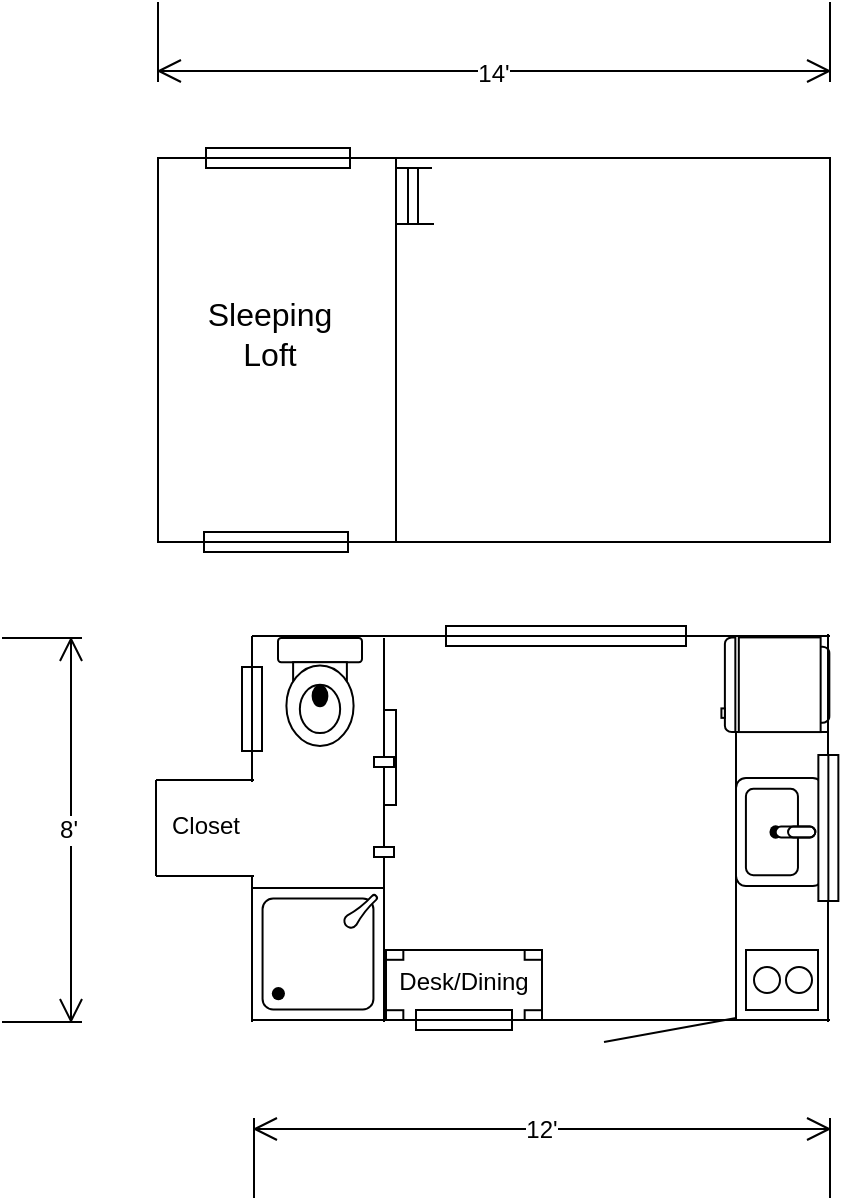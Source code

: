 <mxfile version="14.2.9" type="github">
  <diagram id="dP-3ydXmpXhY3HkfoGGU" name="Page-1">
    <mxGraphModel dx="782" dy="433" grid="1" gridSize="1" guides="1" tooltips="1" connect="1" arrows="1" fold="1" page="0" pageScale="1" pageWidth="850" pageHeight="1100" math="0" shadow="0">
      <root>
        <mxCell id="0" />
        <mxCell id="1" parent="0" />
        <mxCell id="VHmf-gFBF9Twc_fDAIp--28" value="" style="rounded=0;whiteSpace=wrap;html=1;strokeWidth=1;direction=south;" vertex="1" parent="1">
          <mxGeometry x="406" y="434" width="6" height="47.5" as="geometry" />
        </mxCell>
        <mxCell id="VHmf-gFBF9Twc_fDAIp--19" value="" style="rounded=0;whiteSpace=wrap;html=1;strokeWidth=1;direction=south;" vertex="1" parent="1">
          <mxGeometry x="582" y="445" width="46" height="144" as="geometry" />
        </mxCell>
        <mxCell id="VHmf-gFBF9Twc_fDAIp--1" value="" style="rounded=0;whiteSpace=wrap;html=1;" vertex="1" parent="1">
          <mxGeometry x="293" y="158" width="336" height="192" as="geometry" />
        </mxCell>
        <mxCell id="VHmf-gFBF9Twc_fDAIp--2" value="" style="line;strokeWidth=1;direction=south;html=1;" vertex="1" parent="1">
          <mxGeometry x="407" y="158" width="10" height="192" as="geometry" />
        </mxCell>
        <mxCell id="VHmf-gFBF9Twc_fDAIp--3" value="" style="line;strokeWidth=1;html=1;" vertex="1" parent="1">
          <mxGeometry x="340" y="392" width="289" height="10" as="geometry" />
        </mxCell>
        <mxCell id="VHmf-gFBF9Twc_fDAIp--4" value="" style="line;strokeWidth=1;html=1;" vertex="1" parent="1">
          <mxGeometry x="341" y="584" width="288" height="10" as="geometry" />
        </mxCell>
        <mxCell id="VHmf-gFBF9Twc_fDAIp--5" value="" style="line;strokeWidth=1;direction=south;html=1;" vertex="1" parent="1">
          <mxGeometry x="623" y="396" width="10" height="194" as="geometry" />
        </mxCell>
        <mxCell id="VHmf-gFBF9Twc_fDAIp--6" value="" style="line;strokeWidth=1;direction=south;html=1;" vertex="1" parent="1">
          <mxGeometry x="335" y="397" width="10" height="73" as="geometry" />
        </mxCell>
        <mxCell id="VHmf-gFBF9Twc_fDAIp--7" value="" style="line;strokeWidth=1;direction=south;html=1;" vertex="1" parent="1">
          <mxGeometry x="335" y="517" width="10" height="73" as="geometry" />
        </mxCell>
        <mxCell id="VHmf-gFBF9Twc_fDAIp--8" value="" style="line;strokeWidth=1;html=1;" vertex="1" parent="1">
          <mxGeometry x="292" y="512" width="49" height="10" as="geometry" />
        </mxCell>
        <mxCell id="VHmf-gFBF9Twc_fDAIp--9" value="" style="line;strokeWidth=1;html=1;" vertex="1" parent="1">
          <mxGeometry x="292" y="464" width="49" height="10" as="geometry" />
        </mxCell>
        <mxCell id="VHmf-gFBF9Twc_fDAIp--10" value="" style="line;strokeWidth=1;direction=south;html=1;" vertex="1" parent="1">
          <mxGeometry x="287" y="469" width="10" height="48" as="geometry" />
        </mxCell>
        <mxCell id="VHmf-gFBF9Twc_fDAIp--11" value="" style="verticalLabelPosition=bottom;html=1;verticalAlign=top;align=center;shape=mxgraph.floorplan.shower;strokeWidth=1;" vertex="1" parent="1">
          <mxGeometry x="340" y="523" width="66" height="66" as="geometry" />
        </mxCell>
        <mxCell id="VHmf-gFBF9Twc_fDAIp--12" value="" style="verticalLabelPosition=bottom;html=1;verticalAlign=top;align=center;shape=mxgraph.floorplan.toilet;strokeWidth=1;" vertex="1" parent="1">
          <mxGeometry x="353" y="398" width="42" height="54" as="geometry" />
        </mxCell>
        <mxCell id="VHmf-gFBF9Twc_fDAIp--13" value="" style="line;strokeWidth=1;direction=south;html=1;" vertex="1" parent="1">
          <mxGeometry x="401" y="398" width="10" height="192" as="geometry" />
        </mxCell>
        <mxCell id="VHmf-gFBF9Twc_fDAIp--14" value="" style="verticalLabelPosition=bottom;html=1;verticalAlign=top;align=center;shape=mxgraph.floorplan.table;strokeWidth=1;" vertex="1" parent="1">
          <mxGeometry x="407" y="554" width="78" height="35" as="geometry" />
        </mxCell>
        <mxCell id="VHmf-gFBF9Twc_fDAIp--15" value="" style="verticalLabelPosition=bottom;html=1;verticalAlign=top;align=center;shape=mxgraph.floorplan.window;strokeWidth=1;" vertex="1" parent="1">
          <mxGeometry x="422" y="584" width="48" height="10" as="geometry" />
        </mxCell>
        <mxCell id="VHmf-gFBF9Twc_fDAIp--16" value="" style="verticalLabelPosition=bottom;html=1;verticalAlign=top;align=center;shape=mxgraph.floorplan.window;strokeWidth=1;" vertex="1" parent="1">
          <mxGeometry x="437" y="392" width="120" height="10" as="geometry" />
        </mxCell>
        <mxCell id="VHmf-gFBF9Twc_fDAIp--17" value="" style="verticalLabelPosition=bottom;html=1;verticalAlign=top;align=center;shape=mxgraph.floorplan.refrigerator;strokeWidth=1;rotation=90;" vertex="1" parent="1">
          <mxGeometry x="578.04" y="394.37" width="47.33" height="54" as="geometry" />
        </mxCell>
        <mxCell id="VHmf-gFBF9Twc_fDAIp--18" value="" style="verticalLabelPosition=bottom;html=1;verticalAlign=top;align=center;shape=mxgraph.floorplan.sink_2;strokeWidth=1;direction=south;" vertex="1" parent="1">
          <mxGeometry x="582" y="468" width="43.37" height="54" as="geometry" />
        </mxCell>
        <mxCell id="VHmf-gFBF9Twc_fDAIp--20" value="" style="verticalLabelPosition=bottom;html=1;verticalAlign=top;align=center;shape=mxgraph.floorplan.window;strokeWidth=1;direction=south;" vertex="1" parent="1">
          <mxGeometry x="623.18" y="456.5" width="10" height="73" as="geometry" />
        </mxCell>
        <mxCell id="VHmf-gFBF9Twc_fDAIp--21" value="" style="rounded=0;whiteSpace=wrap;html=1;strokeWidth=1;" vertex="1" parent="1">
          <mxGeometry x="587" y="554" width="36" height="30" as="geometry" />
        </mxCell>
        <mxCell id="VHmf-gFBF9Twc_fDAIp--22" value="" style="ellipse;whiteSpace=wrap;html=1;aspect=fixed;strokeWidth=1;" vertex="1" parent="1">
          <mxGeometry x="591" y="562.5" width="13" height="13" as="geometry" />
        </mxCell>
        <mxCell id="VHmf-gFBF9Twc_fDAIp--23" value="" style="ellipse;whiteSpace=wrap;html=1;aspect=fixed;strokeWidth=1;" vertex="1" parent="1">
          <mxGeometry x="607" y="562.5" width="13" height="13" as="geometry" />
        </mxCell>
        <mxCell id="VHmf-gFBF9Twc_fDAIp--25" value="" style="endArrow=none;html=1;entryX=0.837;entryY=0.4;entryDx=0;entryDy=0;entryPerimeter=0;" edge="1" parent="1" target="VHmf-gFBF9Twc_fDAIp--4">
          <mxGeometry width="50" height="50" relative="1" as="geometry">
            <mxPoint x="516" y="600" as="sourcePoint" />
            <mxPoint x="571" y="590" as="targetPoint" />
          </mxGeometry>
        </mxCell>
        <mxCell id="VHmf-gFBF9Twc_fDAIp--27" value="" style="verticalLabelPosition=bottom;html=1;verticalAlign=top;align=center;shape=mxgraph.floorplan.opening;strokeWidth=1;direction=south;" vertex="1" parent="1">
          <mxGeometry x="401" y="457.5" width="10" height="50" as="geometry" />
        </mxCell>
        <mxCell id="VHmf-gFBF9Twc_fDAIp--29" value="Closet" style="text;html=1;strokeColor=none;fillColor=none;align=center;verticalAlign=middle;whiteSpace=wrap;rounded=0;" vertex="1" parent="1">
          <mxGeometry x="297" y="482" width="40" height="20" as="geometry" />
        </mxCell>
        <mxCell id="VHmf-gFBF9Twc_fDAIp--30" value="" style="verticalLabelPosition=bottom;html=1;verticalAlign=top;align=center;shape=mxgraph.floorplan.window;strokeWidth=1;" vertex="1" parent="1">
          <mxGeometry x="317" y="153" width="72" height="10" as="geometry" />
        </mxCell>
        <mxCell id="VHmf-gFBF9Twc_fDAIp--31" value="" style="verticalLabelPosition=bottom;html=1;verticalAlign=top;align=center;shape=mxgraph.floorplan.window;strokeWidth=1;" vertex="1" parent="1">
          <mxGeometry x="316" y="345" width="72" height="10" as="geometry" />
        </mxCell>
        <mxCell id="VHmf-gFBF9Twc_fDAIp--32" value="" style="line;strokeWidth=1;html=1;" vertex="1" parent="1">
          <mxGeometry x="412" y="158" width="18" height="10" as="geometry" />
        </mxCell>
        <mxCell id="VHmf-gFBF9Twc_fDAIp--33" value="" style="line;strokeWidth=1;html=1;" vertex="1" parent="1">
          <mxGeometry x="412" y="186" width="19" height="10" as="geometry" />
        </mxCell>
        <mxCell id="VHmf-gFBF9Twc_fDAIp--34" value="" style="verticalLabelPosition=bottom;html=1;verticalAlign=top;align=center;shape=mxgraph.floorplan.window;strokeWidth=1;direction=south;" vertex="1" parent="1">
          <mxGeometry x="335" y="412.5" width="10" height="42" as="geometry" />
        </mxCell>
        <mxCell id="VHmf-gFBF9Twc_fDAIp--36" value="" style="line;strokeWidth=1;direction=south;html=1;" vertex="1" parent="1">
          <mxGeometry x="366" y="163" width="114" height="28" as="geometry" />
        </mxCell>
        <mxCell id="VHmf-gFBF9Twc_fDAIp--35" value="" style="line;strokeWidth=1;direction=south;html=1;" vertex="1" parent="1">
          <mxGeometry x="413" y="163" width="10" height="28" as="geometry" />
        </mxCell>
        <mxCell id="VHmf-gFBF9Twc_fDAIp--40" value="&lt;font style=&quot;font-size: 16px&quot;&gt;Sleeping Loft&lt;/font&gt;" style="text;html=1;strokeColor=none;fillColor=none;align=center;verticalAlign=middle;whiteSpace=wrap;rounded=0;" vertex="1" parent="1">
          <mxGeometry x="329" y="236" width="40" height="20" as="geometry" />
        </mxCell>
        <mxCell id="VHmf-gFBF9Twc_fDAIp--41" value="8&#39;" style="shape=dimension;direction=north;whiteSpace=wrap;html=1;align=right;points=[];verticalAlign=middle;labelBackgroundColor=#ffffff;strokeWidth=1;" vertex="1" parent="1">
          <mxGeometry x="215" y="398" width="40" height="192" as="geometry" />
        </mxCell>
        <mxCell id="VHmf-gFBF9Twc_fDAIp--42" value="12&#39;" style="shape=dimension;direction=west;whiteSpace=wrap;html=1;align=center;points=[];verticalAlign=top;spacingTop=-8;labelBackgroundColor=#ffffff;strokeWidth=1;" vertex="1" parent="1">
          <mxGeometry x="341" y="638" width="288" height="40" as="geometry" />
        </mxCell>
        <mxCell id="VHmf-gFBF9Twc_fDAIp--43" value="14&#39;" style="shape=dimension;whiteSpace=wrap;html=1;align=center;points=[];verticalAlign=bottom;spacingBottom=-5;labelBackgroundColor=#ffffff;strokeWidth=1;" vertex="1" parent="1">
          <mxGeometry x="293" y="80" width="336" height="40" as="geometry" />
        </mxCell>
        <mxCell id="VHmf-gFBF9Twc_fDAIp--44" value="Desk/Dining" style="text;html=1;strokeColor=none;fillColor=none;align=center;verticalAlign=middle;whiteSpace=wrap;rounded=0;" vertex="1" parent="1">
          <mxGeometry x="426" y="560" width="40" height="20" as="geometry" />
        </mxCell>
      </root>
    </mxGraphModel>
  </diagram>
</mxfile>
